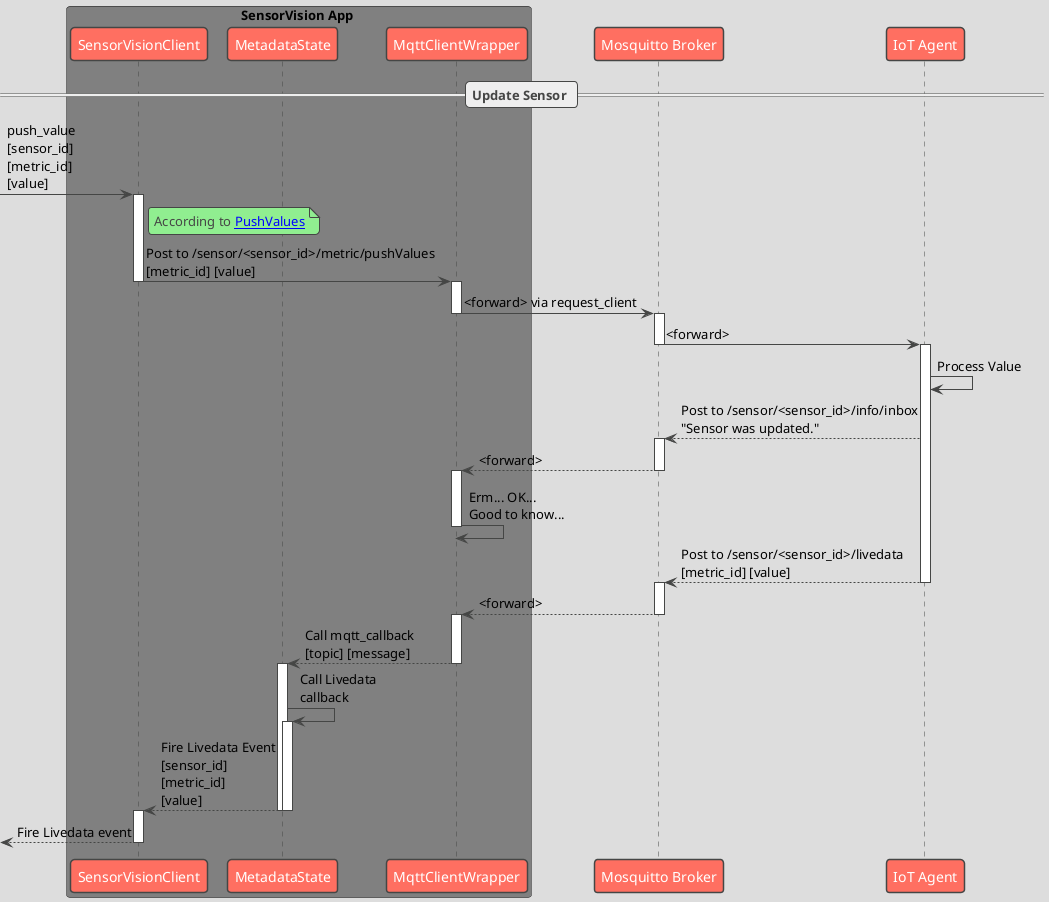 @startuml

!theme toy

box SensorVision App #grey
    participant SensorVisionClient as Client
    participant MetadataState as State
    participant MqttClientWrapper as Mqtt
end box

participant "Mosquitto Broker" as Broker
participant "IoT Agent" as Agent

== Update Sensor ==
-> Client ++: push_value\n[sensor_id]\n[metric_id]\n[value]
note right Client: According to [[https://docs-iot.teamviewer.com/mqtt-api/#51-push-metric-values PushValues]]
Client -> Mqtt --++: Post to /sensor/<sensor_id>/metric/pushValues\n[metric_id] [value]
Mqtt -> Broker --++: <forward> via request_client
Broker -> Agent --++: <forward>
Agent -> Agent : Process Value
Broker <-- Agent ++: Post to /sensor/<sensor_id>/info/inbox\n"Sensor was updated."
Mqtt <-- Broker --++: <forward>
Mqtt -> Mqtt --: Erm... OK...\nGood to know...
Broker <-- Agent --++: Post to /sensor/<sensor_id>/livedata\n[metric_id] [value]
Mqtt <-- Broker --++: <forward>
State <-- Mqtt --++: Call mqtt_callback\n[topic] [message]
State -> State ++: Call Livedata\ncallback
Client <-- State --++: Fire Livedata Event\n[sensor_id]\n[metric_id]\n[value]
deactivate State
<-- Client --: Fire Livedata event

@enduml

